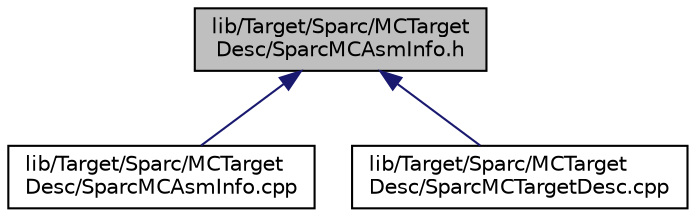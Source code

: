 digraph "lib/Target/Sparc/MCTargetDesc/SparcMCAsmInfo.h"
{
 // LATEX_PDF_SIZE
  bgcolor="transparent";
  edge [fontname="Helvetica",fontsize="10",labelfontname="Helvetica",labelfontsize="10"];
  node [fontname="Helvetica",fontsize="10",shape="box"];
  Node1 [label="lib/Target/Sparc/MCTarget\lDesc/SparcMCAsmInfo.h",height=0.2,width=0.4,color="black", fillcolor="grey75", style="filled", fontcolor="black",tooltip=" "];
  Node1 -> Node2 [dir="back",color="midnightblue",fontsize="10",style="solid",fontname="Helvetica"];
  Node2 [label="lib/Target/Sparc/MCTarget\lDesc/SparcMCAsmInfo.cpp",height=0.2,width=0.4,color="black",URL="$SparcMCAsmInfo_8cpp.html",tooltip=" "];
  Node1 -> Node3 [dir="back",color="midnightblue",fontsize="10",style="solid",fontname="Helvetica"];
  Node3 [label="lib/Target/Sparc/MCTarget\lDesc/SparcMCTargetDesc.cpp",height=0.2,width=0.4,color="black",URL="$SparcMCTargetDesc_8cpp.html",tooltip=" "];
}
